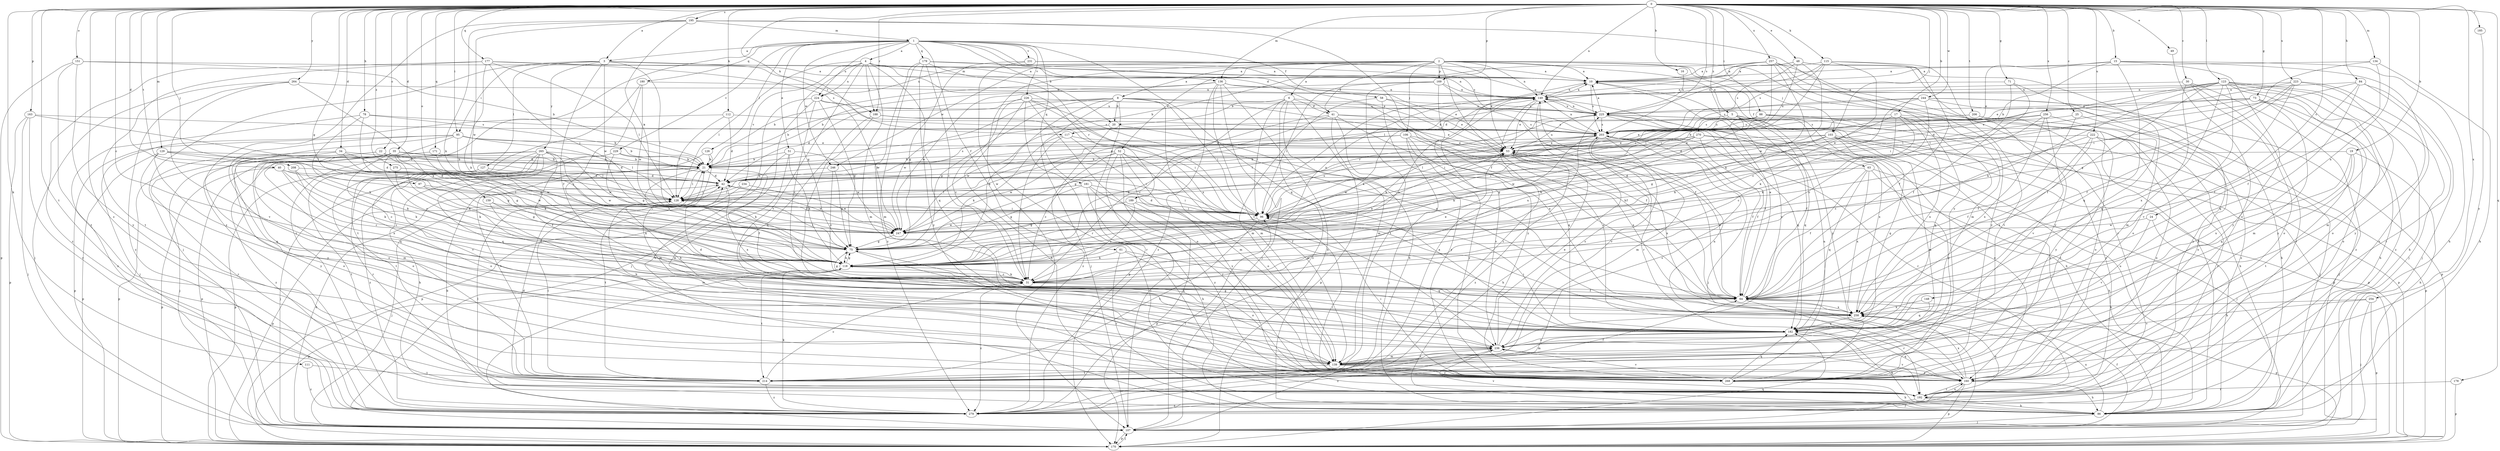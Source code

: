 strict digraph  {
0;
1;
2;
3;
4;
5;
6;
8;
10;
15;
16;
17;
19;
20;
21;
22;
24;
25;
30;
31;
34;
35;
40;
41;
42;
48;
49;
51;
52;
53;
58;
61;
63;
64;
71;
73;
75;
78;
84;
86;
88;
95;
96;
97;
103;
106;
107;
111;
112;
115;
117;
118;
123;
126;
127;
128;
129;
134;
136;
139;
148;
149;
151;
159;
160;
163;
169;
170;
171;
177;
178;
179;
180;
181;
182;
185;
188;
189;
192;
195;
203;
206;
208;
214;
222;
223;
224;
225;
226;
229;
231;
234;
236;
244;
246;
247;
254;
256;
257;
258;
264;
265;
268;
270;
275;
279;
0 -> 3  [label=a];
0 -> 15  [label=b];
0 -> 16  [label=b];
0 -> 17  [label=b];
0 -> 19  [label=b];
0 -> 22  [label=c];
0 -> 24  [label=c];
0 -> 25  [label=c];
0 -> 30  [label=c];
0 -> 31  [label=c];
0 -> 34  [label=d];
0 -> 35  [label=d];
0 -> 40  [label=d];
0 -> 48  [label=e];
0 -> 49  [label=e];
0 -> 71  [label=g];
0 -> 73  [label=g];
0 -> 75  [label=g];
0 -> 78  [label=h];
0 -> 84  [label=h];
0 -> 88  [label=i];
0 -> 95  [label=i];
0 -> 97  [label=j];
0 -> 103  [label=j];
0 -> 111  [label=k];
0 -> 112  [label=k];
0 -> 115  [label=k];
0 -> 117  [label=k];
0 -> 123  [label=l];
0 -> 129  [label=m];
0 -> 134  [label=m];
0 -> 136  [label=m];
0 -> 148  [label=n];
0 -> 149  [label=n];
0 -> 151  [label=o];
0 -> 159  [label=o];
0 -> 163  [label=p];
0 -> 169  [label=p];
0 -> 171  [label=q];
0 -> 177  [label=q];
0 -> 178  [label=q];
0 -> 185  [label=r];
0 -> 188  [label=r];
0 -> 195  [label=s];
0 -> 203  [label=s];
0 -> 206  [label=t];
0 -> 208  [label=t];
0 -> 214  [label=t];
0 -> 222  [label=u];
0 -> 223  [label=u];
0 -> 244  [label=w];
0 -> 254  [label=x];
0 -> 256  [label=x];
0 -> 257  [label=x];
0 -> 264  [label=y];
0 -> 270  [label=z];
0 -> 275  [label=z];
0 -> 279  [label=z];
1 -> 3  [label=a];
1 -> 4  [label=a];
1 -> 20  [label=b];
1 -> 41  [label=d];
1 -> 51  [label=e];
1 -> 58  [label=f];
1 -> 61  [label=f];
1 -> 126  [label=l];
1 -> 179  [label=q];
1 -> 180  [label=q];
1 -> 181  [label=q];
1 -> 182  [label=q];
1 -> 203  [label=s];
1 -> 224  [label=u];
1 -> 226  [label=v];
1 -> 229  [label=v];
1 -> 231  [label=v];
1 -> 246  [label=w];
1 -> 279  [label=z];
2 -> 5  [label=a];
2 -> 6  [label=a];
2 -> 8  [label=a];
2 -> 10  [label=a];
2 -> 41  [label=d];
2 -> 52  [label=e];
2 -> 53  [label=e];
2 -> 63  [label=f];
2 -> 86  [label=h];
2 -> 103  [label=j];
2 -> 106  [label=j];
2 -> 107  [label=j];
2 -> 149  [label=n];
2 -> 160  [label=o];
2 -> 169  [label=p];
2 -> 224  [label=u];
2 -> 246  [label=w];
3 -> 10  [label=a];
3 -> 64  [label=f];
3 -> 95  [label=i];
3 -> 96  [label=i];
3 -> 107  [label=j];
3 -> 127  [label=l];
3 -> 188  [label=r];
3 -> 247  [label=w];
3 -> 265  [label=y];
4 -> 75  [label=g];
4 -> 128  [label=l];
4 -> 136  [label=m];
4 -> 139  [label=m];
4 -> 149  [label=n];
4 -> 182  [label=q];
4 -> 188  [label=r];
4 -> 189  [label=r];
4 -> 224  [label=u];
4 -> 234  [label=v];
4 -> 236  [label=v];
5 -> 64  [label=f];
5 -> 117  [label=k];
5 -> 118  [label=k];
5 -> 170  [label=p];
5 -> 182  [label=q];
5 -> 189  [label=r];
5 -> 192  [label=r];
6 -> 20  [label=b];
6 -> 31  [label=c];
6 -> 41  [label=d];
6 -> 64  [label=f];
6 -> 86  [label=h];
6 -> 96  [label=i];
6 -> 139  [label=m];
6 -> 279  [label=z];
8 -> 20  [label=b];
8 -> 21  [label=b];
8 -> 64  [label=f];
8 -> 75  [label=g];
8 -> 96  [label=i];
8 -> 107  [label=j];
8 -> 118  [label=k];
8 -> 139  [label=m];
8 -> 170  [label=p];
8 -> 225  [label=u];
8 -> 247  [label=w];
10 -> 149  [label=n];
10 -> 203  [label=s];
10 -> 236  [label=v];
10 -> 268  [label=y];
15 -> 10  [label=a];
15 -> 21  [label=b];
15 -> 53  [label=e];
15 -> 86  [label=h];
15 -> 182  [label=q];
15 -> 268  [label=y];
15 -> 279  [label=z];
16 -> 225  [label=u];
17 -> 31  [label=c];
17 -> 75  [label=g];
17 -> 86  [label=h];
17 -> 118  [label=k];
17 -> 182  [label=q];
17 -> 203  [label=s];
17 -> 258  [label=x];
19 -> 21  [label=b];
19 -> 86  [label=h];
19 -> 182  [label=q];
19 -> 214  [label=t];
19 -> 258  [label=x];
20 -> 64  [label=f];
20 -> 247  [label=w];
20 -> 279  [label=z];
21 -> 42  [label=d];
21 -> 64  [label=f];
21 -> 107  [label=j];
21 -> 118  [label=k];
21 -> 128  [label=l];
21 -> 203  [label=s];
22 -> 21  [label=b];
22 -> 118  [label=k];
22 -> 128  [label=l];
22 -> 160  [label=o];
22 -> 192  [label=r];
24 -> 86  [label=h];
24 -> 236  [label=v];
24 -> 247  [label=w];
25 -> 64  [label=f];
25 -> 160  [label=o];
25 -> 203  [label=s];
30 -> 139  [label=m];
30 -> 149  [label=n];
30 -> 160  [label=o];
30 -> 192  [label=r];
30 -> 279  [label=z];
31 -> 53  [label=e];
31 -> 64  [label=f];
31 -> 75  [label=g];
31 -> 118  [label=k];
31 -> 149  [label=n];
31 -> 225  [label=u];
31 -> 279  [label=z];
34 -> 21  [label=b];
34 -> 42  [label=d];
34 -> 75  [label=g];
34 -> 170  [label=p];
34 -> 258  [label=x];
35 -> 21  [label=b];
35 -> 31  [label=c];
35 -> 42  [label=d];
35 -> 75  [label=g];
35 -> 107  [label=j];
35 -> 139  [label=m];
35 -> 160  [label=o];
35 -> 247  [label=w];
35 -> 268  [label=y];
40 -> 31  [label=c];
40 -> 42  [label=d];
40 -> 118  [label=k];
40 -> 170  [label=p];
40 -> 247  [label=w];
41 -> 53  [label=e];
41 -> 75  [label=g];
41 -> 118  [label=k];
41 -> 170  [label=p];
41 -> 182  [label=q];
41 -> 203  [label=s];
41 -> 268  [label=y];
42 -> 128  [label=l];
42 -> 247  [label=w];
42 -> 258  [label=x];
48 -> 10  [label=a];
48 -> 42  [label=d];
48 -> 96  [label=i];
48 -> 203  [label=s];
48 -> 247  [label=w];
48 -> 268  [label=y];
48 -> 279  [label=z];
49 -> 160  [label=o];
51 -> 21  [label=b];
51 -> 118  [label=k];
51 -> 139  [label=m];
51 -> 170  [label=p];
51 -> 247  [label=w];
52 -> 21  [label=b];
52 -> 31  [label=c];
52 -> 107  [label=j];
52 -> 139  [label=m];
52 -> 160  [label=o];
52 -> 192  [label=r];
52 -> 247  [label=w];
52 -> 268  [label=y];
53 -> 21  [label=b];
53 -> 86  [label=h];
53 -> 225  [label=u];
53 -> 247  [label=w];
53 -> 258  [label=x];
53 -> 279  [label=z];
58 -> 53  [label=e];
58 -> 139  [label=m];
58 -> 225  [label=u];
58 -> 258  [label=x];
61 -> 118  [label=k];
61 -> 160  [label=o];
61 -> 182  [label=q];
61 -> 192  [label=r];
63 -> 42  [label=d];
63 -> 64  [label=f];
63 -> 86  [label=h];
63 -> 107  [label=j];
63 -> 182  [label=q];
63 -> 258  [label=x];
64 -> 10  [label=a];
64 -> 53  [label=e];
64 -> 170  [label=p];
64 -> 192  [label=r];
64 -> 258  [label=x];
71 -> 64  [label=f];
71 -> 96  [label=i];
71 -> 149  [label=n];
71 -> 160  [label=o];
73 -> 21  [label=b];
73 -> 86  [label=h];
73 -> 96  [label=i];
73 -> 139  [label=m];
73 -> 160  [label=o];
73 -> 225  [label=u];
75 -> 118  [label=k];
75 -> 128  [label=l];
75 -> 182  [label=q];
78 -> 21  [label=b];
78 -> 118  [label=k];
78 -> 128  [label=l];
78 -> 203  [label=s];
78 -> 279  [label=z];
84 -> 64  [label=f];
84 -> 107  [label=j];
84 -> 128  [label=l];
84 -> 149  [label=n];
84 -> 182  [label=q];
84 -> 192  [label=r];
86 -> 107  [label=j];
86 -> 225  [label=u];
86 -> 236  [label=v];
86 -> 258  [label=x];
88 -> 42  [label=d];
88 -> 96  [label=i];
88 -> 107  [label=j];
88 -> 170  [label=p];
88 -> 203  [label=s];
88 -> 258  [label=x];
95 -> 21  [label=b];
95 -> 31  [label=c];
95 -> 53  [label=e];
95 -> 75  [label=g];
95 -> 128  [label=l];
95 -> 160  [label=o];
95 -> 170  [label=p];
95 -> 268  [label=y];
96 -> 42  [label=d];
96 -> 203  [label=s];
96 -> 214  [label=t];
96 -> 247  [label=w];
97 -> 64  [label=f];
97 -> 75  [label=g];
97 -> 128  [label=l];
103 -> 53  [label=e];
103 -> 96  [label=i];
103 -> 118  [label=k];
103 -> 128  [label=l];
103 -> 139  [label=m];
103 -> 160  [label=o];
103 -> 170  [label=p];
103 -> 182  [label=q];
106 -> 53  [label=e];
106 -> 107  [label=j];
106 -> 128  [label=l];
106 -> 236  [label=v];
106 -> 247  [label=w];
106 -> 258  [label=x];
106 -> 268  [label=y];
107 -> 42  [label=d];
107 -> 64  [label=f];
107 -> 96  [label=i];
107 -> 170  [label=p];
111 -> 214  [label=t];
111 -> 279  [label=z];
112 -> 42  [label=d];
112 -> 107  [label=j];
112 -> 128  [label=l];
112 -> 203  [label=s];
115 -> 10  [label=a];
115 -> 31  [label=c];
115 -> 64  [label=f];
115 -> 96  [label=i];
115 -> 203  [label=s];
115 -> 214  [label=t];
115 -> 225  [label=u];
117 -> 31  [label=c];
117 -> 53  [label=e];
117 -> 118  [label=k];
117 -> 139  [label=m];
118 -> 31  [label=c];
118 -> 53  [label=e];
118 -> 75  [label=g];
118 -> 107  [label=j];
118 -> 170  [label=p];
118 -> 214  [label=t];
123 -> 42  [label=d];
123 -> 53  [label=e];
123 -> 64  [label=f];
123 -> 86  [label=h];
123 -> 107  [label=j];
123 -> 118  [label=k];
123 -> 149  [label=n];
123 -> 160  [label=o];
123 -> 182  [label=q];
123 -> 236  [label=v];
123 -> 268  [label=y];
123 -> 279  [label=z];
126 -> 21  [label=b];
126 -> 139  [label=m];
126 -> 214  [label=t];
127 -> 42  [label=d];
127 -> 170  [label=p];
127 -> 214  [label=t];
127 -> 247  [label=w];
128 -> 96  [label=i];
128 -> 107  [label=j];
128 -> 170  [label=p];
129 -> 21  [label=b];
129 -> 118  [label=k];
129 -> 128  [label=l];
129 -> 170  [label=p];
129 -> 182  [label=q];
129 -> 236  [label=v];
134 -> 10  [label=a];
134 -> 64  [label=f];
134 -> 86  [label=h];
134 -> 96  [label=i];
136 -> 21  [label=b];
136 -> 53  [label=e];
136 -> 86  [label=h];
136 -> 107  [label=j];
136 -> 149  [label=n];
136 -> 236  [label=v];
136 -> 247  [label=w];
136 -> 279  [label=z];
139 -> 160  [label=o];
139 -> 214  [label=t];
139 -> 236  [label=v];
139 -> 268  [label=y];
148 -> 182  [label=q];
148 -> 258  [label=x];
149 -> 10  [label=a];
149 -> 53  [label=e];
149 -> 96  [label=i];
149 -> 118  [label=k];
149 -> 192  [label=r];
149 -> 214  [label=t];
149 -> 225  [label=u];
151 -> 10  [label=a];
151 -> 21  [label=b];
151 -> 170  [label=p];
151 -> 214  [label=t];
151 -> 268  [label=y];
159 -> 96  [label=i];
159 -> 118  [label=k];
159 -> 139  [label=m];
160 -> 86  [label=h];
160 -> 107  [label=j];
160 -> 149  [label=n];
160 -> 170  [label=p];
160 -> 182  [label=q];
160 -> 192  [label=r];
160 -> 236  [label=v];
160 -> 258  [label=x];
163 -> 107  [label=j];
163 -> 128  [label=l];
163 -> 170  [label=p];
163 -> 192  [label=r];
163 -> 203  [label=s];
169 -> 21  [label=b];
169 -> 64  [label=f];
169 -> 96  [label=i];
169 -> 149  [label=n];
169 -> 214  [label=t];
169 -> 268  [label=y];
170 -> 107  [label=j];
170 -> 182  [label=q];
171 -> 21  [label=b];
171 -> 118  [label=k];
171 -> 182  [label=q];
177 -> 10  [label=a];
177 -> 96  [label=i];
177 -> 118  [label=k];
177 -> 128  [label=l];
177 -> 203  [label=s];
177 -> 214  [label=t];
177 -> 279  [label=z];
178 -> 170  [label=p];
178 -> 192  [label=r];
179 -> 10  [label=a];
179 -> 31  [label=c];
179 -> 53  [label=e];
179 -> 139  [label=m];
179 -> 258  [label=x];
179 -> 268  [label=y];
179 -> 279  [label=z];
180 -> 31  [label=c];
180 -> 149  [label=n];
180 -> 214  [label=t];
180 -> 247  [label=w];
181 -> 64  [label=f];
181 -> 75  [label=g];
181 -> 86  [label=h];
181 -> 96  [label=i];
181 -> 128  [label=l];
181 -> 268  [label=y];
182 -> 75  [label=g];
182 -> 86  [label=h];
182 -> 96  [label=i];
182 -> 139  [label=m];
182 -> 236  [label=v];
185 -> 268  [label=y];
188 -> 64  [label=f];
188 -> 96  [label=i];
188 -> 182  [label=q];
188 -> 203  [label=s];
189 -> 31  [label=c];
189 -> 75  [label=g];
189 -> 96  [label=i];
189 -> 170  [label=p];
192 -> 42  [label=d];
192 -> 86  [label=h];
192 -> 96  [label=i];
192 -> 128  [label=l];
192 -> 160  [label=o];
192 -> 258  [label=x];
192 -> 279  [label=z];
195 -> 64  [label=f];
195 -> 96  [label=i];
195 -> 118  [label=k];
195 -> 247  [label=w];
195 -> 268  [label=y];
195 -> 279  [label=z];
195 -> 1  [label=m];
203 -> 53  [label=e];
203 -> 64  [label=f];
203 -> 107  [label=j];
203 -> 118  [label=k];
203 -> 139  [label=m];
203 -> 149  [label=n];
203 -> 192  [label=r];
203 -> 236  [label=v];
206 -> 53  [label=e];
206 -> 107  [label=j];
206 -> 160  [label=o];
206 -> 203  [label=s];
208 -> 31  [label=c];
208 -> 42  [label=d];
208 -> 118  [label=k];
214 -> 31  [label=c];
214 -> 64  [label=f];
214 -> 128  [label=l];
214 -> 203  [label=s];
214 -> 279  [label=z];
222 -> 31  [label=c];
222 -> 53  [label=e];
222 -> 64  [label=f];
222 -> 160  [label=o];
222 -> 192  [label=r];
222 -> 214  [label=t];
222 -> 258  [label=x];
223 -> 64  [label=f];
223 -> 75  [label=g];
223 -> 128  [label=l];
223 -> 139  [label=m];
223 -> 149  [label=n];
223 -> 258  [label=x];
223 -> 268  [label=y];
224 -> 31  [label=c];
224 -> 75  [label=g];
224 -> 86  [label=h];
224 -> 107  [label=j];
224 -> 225  [label=u];
224 -> 247  [label=w];
225 -> 10  [label=a];
225 -> 64  [label=f];
225 -> 86  [label=h];
225 -> 118  [label=k];
225 -> 149  [label=n];
225 -> 170  [label=p];
225 -> 182  [label=q];
225 -> 203  [label=s];
226 -> 31  [label=c];
226 -> 42  [label=d];
226 -> 86  [label=h];
226 -> 96  [label=i];
226 -> 160  [label=o];
226 -> 192  [label=r];
226 -> 225  [label=u];
226 -> 258  [label=x];
229 -> 21  [label=b];
229 -> 75  [label=g];
229 -> 86  [label=h];
229 -> 96  [label=i];
229 -> 279  [label=z];
231 -> 10  [label=a];
231 -> 75  [label=g];
231 -> 192  [label=r];
231 -> 225  [label=u];
234 -> 128  [label=l];
234 -> 214  [label=t];
234 -> 247  [label=w];
236 -> 21  [label=b];
236 -> 53  [label=e];
236 -> 139  [label=m];
236 -> 203  [label=s];
236 -> 279  [label=z];
244 -> 31  [label=c];
244 -> 86  [label=h];
244 -> 118  [label=k];
244 -> 170  [label=p];
244 -> 203  [label=s];
244 -> 225  [label=u];
244 -> 279  [label=z];
246 -> 31  [label=c];
246 -> 42  [label=d];
246 -> 75  [label=g];
247 -> 75  [label=g];
247 -> 149  [label=n];
254 -> 107  [label=j];
254 -> 170  [label=p];
254 -> 236  [label=v];
254 -> 258  [label=x];
256 -> 42  [label=d];
256 -> 118  [label=k];
256 -> 203  [label=s];
256 -> 236  [label=v];
256 -> 258  [label=x];
256 -> 268  [label=y];
257 -> 10  [label=a];
257 -> 21  [label=b];
257 -> 96  [label=i];
257 -> 118  [label=k];
257 -> 128  [label=l];
257 -> 139  [label=m];
257 -> 192  [label=r];
257 -> 268  [label=y];
258 -> 42  [label=d];
258 -> 182  [label=q];
264 -> 107  [label=j];
264 -> 118  [label=k];
264 -> 149  [label=n];
264 -> 236  [label=v];
264 -> 279  [label=z];
265 -> 21  [label=b];
265 -> 64  [label=f];
265 -> 118  [label=k];
265 -> 160  [label=o];
265 -> 170  [label=p];
265 -> 182  [label=q];
265 -> 192  [label=r];
265 -> 214  [label=t];
265 -> 236  [label=v];
265 -> 247  [label=w];
265 -> 279  [label=z];
268 -> 21  [label=b];
268 -> 86  [label=h];
268 -> 96  [label=i];
268 -> 149  [label=n];
268 -> 182  [label=q];
268 -> 236  [label=v];
270 -> 53  [label=e];
270 -> 64  [label=f];
270 -> 75  [label=g];
270 -> 128  [label=l];
270 -> 160  [label=o];
270 -> 247  [label=w];
270 -> 268  [label=y];
275 -> 42  [label=d];
275 -> 118  [label=k];
279 -> 10  [label=a];
279 -> 21  [label=b];
279 -> 118  [label=k];
}
